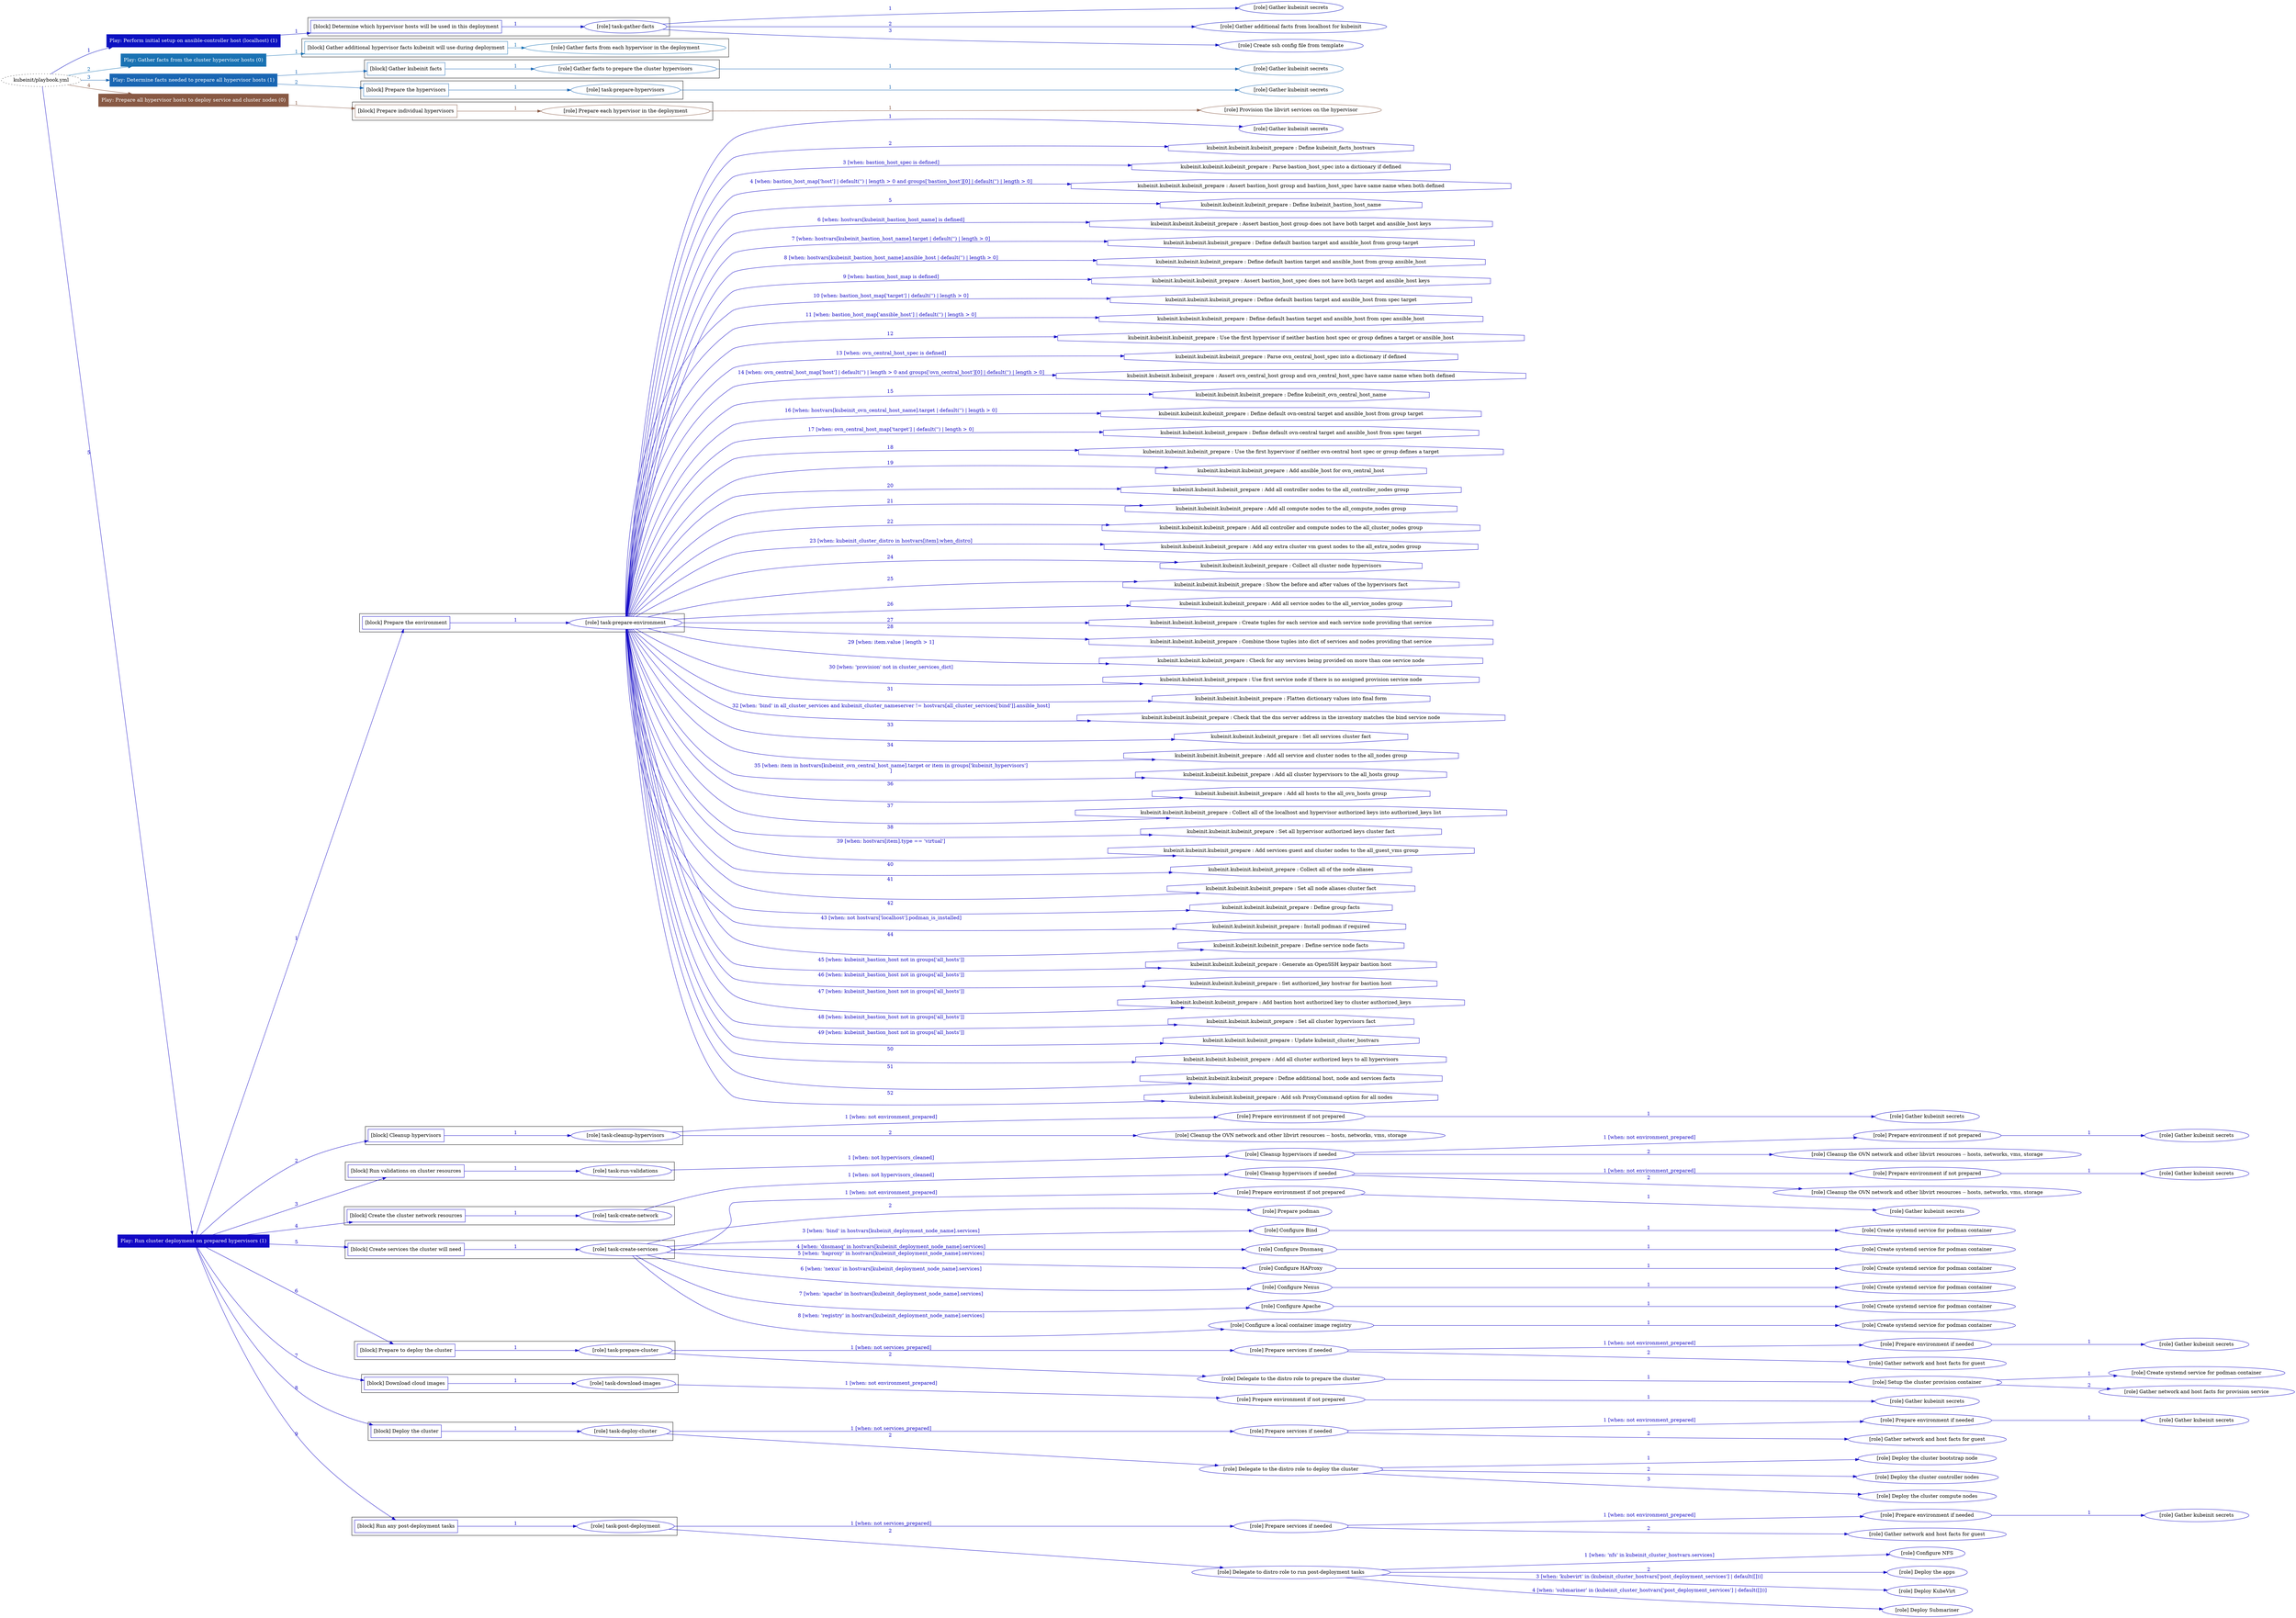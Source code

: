 digraph {
	graph [concentrate=true ordering=in rankdir=LR ratio=fill]
	edge [esep=5 sep=10]
	"kubeinit/playbook.yml" [URL="/home/runner/work/kubeinit/kubeinit/kubeinit/playbook.yml" id=playbook_235437a5 style=dotted]
	play_006b9954 [label="Play: Perform initial setup on ansible-controller host (localhost) (1)" URL="/home/runner/work/kubeinit/kubeinit/kubeinit/playbook.yml" color="#0b11c1" fontcolor="#ffffff" id=play_006b9954 shape=box style=filled tooltip=localhost]
	"kubeinit/playbook.yml" -> play_006b9954 [label="1 " color="#0b11c1" fontcolor="#0b11c1" id=edge_1ec3f99f labeltooltip="1 " tooltip="1 "]
	subgraph "Gather kubeinit secrets" {
		role_06171410 [label="[role] Gather kubeinit secrets" URL="/home/runner/.ansible/collections/ansible_collections/kubeinit/kubeinit/roles/kubeinit_prepare/tasks/build_hypervisors_group.yml" color="#0b11c1" id=role_06171410 tooltip="Gather kubeinit secrets"]
	}
	subgraph "Gather additional facts from localhost for kubeinit" {
		role_ce8738a3 [label="[role] Gather additional facts from localhost for kubeinit" URL="/home/runner/.ansible/collections/ansible_collections/kubeinit/kubeinit/roles/kubeinit_prepare/tasks/build_hypervisors_group.yml" color="#0b11c1" id=role_ce8738a3 tooltip="Gather additional facts from localhost for kubeinit"]
	}
	subgraph "Create ssh config file from template" {
		role_323252ef [label="[role] Create ssh config file from template" URL="/home/runner/.ansible/collections/ansible_collections/kubeinit/kubeinit/roles/kubeinit_prepare/tasks/build_hypervisors_group.yml" color="#0b11c1" id=role_323252ef tooltip="Create ssh config file from template"]
	}
	subgraph "task-gather-facts" {
		role_986b248a [label="[role] task-gather-facts" URL="/home/runner/work/kubeinit/kubeinit/kubeinit/playbook.yml" color="#0b11c1" id=role_986b248a tooltip="task-gather-facts"]
		role_986b248a -> role_06171410 [label="1 " color="#0b11c1" fontcolor="#0b11c1" id=edge_378cabb5 labeltooltip="1 " tooltip="1 "]
		role_986b248a -> role_ce8738a3 [label="2 " color="#0b11c1" fontcolor="#0b11c1" id=edge_ef2a42a4 labeltooltip="2 " tooltip="2 "]
		role_986b248a -> role_323252ef [label="3 " color="#0b11c1" fontcolor="#0b11c1" id=edge_8fdd9845 labeltooltip="3 " tooltip="3 "]
	}
	subgraph "Play: Perform initial setup on ansible-controller host (localhost) (1)" {
		play_006b9954 -> block_7bb44097 [label=1 color="#0b11c1" fontcolor="#0b11c1" id=edge_48ae5ac0 labeltooltip=1 tooltip=1]
		subgraph cluster_block_7bb44097 {
			block_7bb44097 [label="[block] Determine which hypervisor hosts will be used in this deployment" URL="/home/runner/work/kubeinit/kubeinit/kubeinit/playbook.yml" color="#0b11c1" id=block_7bb44097 labeltooltip="Determine which hypervisor hosts will be used in this deployment" shape=box tooltip="Determine which hypervisor hosts will be used in this deployment"]
			block_7bb44097 -> role_986b248a [label="1 " color="#0b11c1" fontcolor="#0b11c1" id=edge_6ca6d53a labeltooltip="1 " tooltip="1 "]
		}
	}
	play_d02b837c [label="Play: Gather facts from the cluster hypervisor hosts (0)" URL="/home/runner/work/kubeinit/kubeinit/kubeinit/playbook.yml" color="#1972b3" fontcolor="#ffffff" id=play_d02b837c shape=box style=filled tooltip="Play: Gather facts from the cluster hypervisor hosts (0)"]
	"kubeinit/playbook.yml" -> play_d02b837c [label="2 " color="#1972b3" fontcolor="#1972b3" id=edge_df153854 labeltooltip="2 " tooltip="2 "]
	subgraph "Gather facts from each hypervisor in the deployment" {
		role_daf0b332 [label="[role] Gather facts from each hypervisor in the deployment" URL="/home/runner/work/kubeinit/kubeinit/kubeinit/playbook.yml" color="#1972b3" id=role_daf0b332 tooltip="Gather facts from each hypervisor in the deployment"]
	}
	subgraph "Play: Gather facts from the cluster hypervisor hosts (0)" {
		play_d02b837c -> block_27f84d33 [label=1 color="#1972b3" fontcolor="#1972b3" id=edge_39c71f51 labeltooltip=1 tooltip=1]
		subgraph cluster_block_27f84d33 {
			block_27f84d33 [label="[block] Gather additional hypervisor facts kubeinit will use during deployment" URL="/home/runner/work/kubeinit/kubeinit/kubeinit/playbook.yml" color="#1972b3" id=block_27f84d33 labeltooltip="Gather additional hypervisor facts kubeinit will use during deployment" shape=box tooltip="Gather additional hypervisor facts kubeinit will use during deployment"]
			block_27f84d33 -> role_daf0b332 [label="1 " color="#1972b3" fontcolor="#1972b3" id=edge_d0b44b9d labeltooltip="1 " tooltip="1 "]
		}
	}
	play_7acba335 [label="Play: Determine facts needed to prepare all hypervisor hosts (1)" URL="/home/runner/work/kubeinit/kubeinit/kubeinit/playbook.yml" color="#1966b3" fontcolor="#ffffff" id=play_7acba335 shape=box style=filled tooltip=localhost]
	"kubeinit/playbook.yml" -> play_7acba335 [label="3 " color="#1966b3" fontcolor="#1966b3" id=edge_7ed475b6 labeltooltip="3 " tooltip="3 "]
	subgraph "Gather kubeinit secrets" {
		role_784e2ae7 [label="[role] Gather kubeinit secrets" URL="/home/runner/.ansible/collections/ansible_collections/kubeinit/kubeinit/roles/kubeinit_prepare/tasks/gather_kubeinit_facts.yml" color="#1966b3" id=role_784e2ae7 tooltip="Gather kubeinit secrets"]
	}
	subgraph "Gather facts to prepare the cluster hypervisors" {
		role_9b0102ac [label="[role] Gather facts to prepare the cluster hypervisors" URL="/home/runner/work/kubeinit/kubeinit/kubeinit/playbook.yml" color="#1966b3" id=role_9b0102ac tooltip="Gather facts to prepare the cluster hypervisors"]
		role_9b0102ac -> role_784e2ae7 [label="1 " color="#1966b3" fontcolor="#1966b3" id=edge_aa9047e4 labeltooltip="1 " tooltip="1 "]
	}
	subgraph "Gather kubeinit secrets" {
		role_bc144788 [label="[role] Gather kubeinit secrets" URL="/home/runner/.ansible/collections/ansible_collections/kubeinit/kubeinit/roles/kubeinit_prepare/tasks/gather_kubeinit_facts.yml" color="#1966b3" id=role_bc144788 tooltip="Gather kubeinit secrets"]
	}
	subgraph "task-prepare-hypervisors" {
		role_a7ef5f71 [label="[role] task-prepare-hypervisors" URL="/home/runner/work/kubeinit/kubeinit/kubeinit/playbook.yml" color="#1966b3" id=role_a7ef5f71 tooltip="task-prepare-hypervisors"]
		role_a7ef5f71 -> role_bc144788 [label="1 " color="#1966b3" fontcolor="#1966b3" id=edge_e8d6d73b labeltooltip="1 " tooltip="1 "]
	}
	subgraph "Play: Determine facts needed to prepare all hypervisor hosts (1)" {
		play_7acba335 -> block_ba8d434f [label=1 color="#1966b3" fontcolor="#1966b3" id=edge_9064d28b labeltooltip=1 tooltip=1]
		subgraph cluster_block_ba8d434f {
			block_ba8d434f [label="[block] Gather kubeinit facts" URL="/home/runner/work/kubeinit/kubeinit/kubeinit/playbook.yml" color="#1966b3" id=block_ba8d434f labeltooltip="Gather kubeinit facts" shape=box tooltip="Gather kubeinit facts"]
			block_ba8d434f -> role_9b0102ac [label="1 " color="#1966b3" fontcolor="#1966b3" id=edge_a3539da0 labeltooltip="1 " tooltip="1 "]
		}
		play_7acba335 -> block_9ba36c0c [label=2 color="#1966b3" fontcolor="#1966b3" id=edge_9ce06128 labeltooltip=2 tooltip=2]
		subgraph cluster_block_9ba36c0c {
			block_9ba36c0c [label="[block] Prepare the hypervisors" URL="/home/runner/work/kubeinit/kubeinit/kubeinit/playbook.yml" color="#1966b3" id=block_9ba36c0c labeltooltip="Prepare the hypervisors" shape=box tooltip="Prepare the hypervisors"]
			block_9ba36c0c -> role_a7ef5f71 [label="1 " color="#1966b3" fontcolor="#1966b3" id=edge_58ef890e labeltooltip="1 " tooltip="1 "]
		}
	}
	play_45ac5024 [label="Play: Prepare all hypervisor hosts to deploy service and cluster nodes (0)" URL="/home/runner/work/kubeinit/kubeinit/kubeinit/playbook.yml" color="#885944" fontcolor="#ffffff" id=play_45ac5024 shape=box style=filled tooltip="Play: Prepare all hypervisor hosts to deploy service and cluster nodes (0)"]
	"kubeinit/playbook.yml" -> play_45ac5024 [label="4 " color="#885944" fontcolor="#885944" id=edge_971ee7d5 labeltooltip="4 " tooltip="4 "]
	subgraph "Provision the libvirt services on the hypervisor" {
		role_3ba232a4 [label="[role] Provision the libvirt services on the hypervisor" URL="/home/runner/.ansible/collections/ansible_collections/kubeinit/kubeinit/roles/kubeinit_prepare/tasks/prepare_hypervisor.yml" color="#885944" id=role_3ba232a4 tooltip="Provision the libvirt services on the hypervisor"]
	}
	subgraph "Prepare each hypervisor in the deployment" {
		role_f7d95799 [label="[role] Prepare each hypervisor in the deployment" URL="/home/runner/work/kubeinit/kubeinit/kubeinit/playbook.yml" color="#885944" id=role_f7d95799 tooltip="Prepare each hypervisor in the deployment"]
		role_f7d95799 -> role_3ba232a4 [label="1 " color="#885944" fontcolor="#885944" id=edge_8b35ca87 labeltooltip="1 " tooltip="1 "]
	}
	subgraph "Play: Prepare all hypervisor hosts to deploy service and cluster nodes (0)" {
		play_45ac5024 -> block_02a3cdf4 [label=1 color="#885944" fontcolor="#885944" id=edge_e36c50c1 labeltooltip=1 tooltip=1]
		subgraph cluster_block_02a3cdf4 {
			block_02a3cdf4 [label="[block] Prepare individual hypervisors" URL="/home/runner/work/kubeinit/kubeinit/kubeinit/playbook.yml" color="#885944" id=block_02a3cdf4 labeltooltip="Prepare individual hypervisors" shape=box tooltip="Prepare individual hypervisors"]
			block_02a3cdf4 -> role_f7d95799 [label="1 " color="#885944" fontcolor="#885944" id=edge_52b1c080 labeltooltip="1 " tooltip="1 "]
		}
	}
	play_fa123ab5 [label="Play: Run cluster deployment on prepared hypervisors (1)" URL="/home/runner/work/kubeinit/kubeinit/kubeinit/playbook.yml" color="#1207c5" fontcolor="#ffffff" id=play_fa123ab5 shape=box style=filled tooltip=localhost]
	"kubeinit/playbook.yml" -> play_fa123ab5 [label="5 " color="#1207c5" fontcolor="#1207c5" id=edge_521463bc labeltooltip="5 " tooltip="5 "]
	subgraph "Gather kubeinit secrets" {
		role_0079b7b3 [label="[role] Gather kubeinit secrets" URL="/home/runner/.ansible/collections/ansible_collections/kubeinit/kubeinit/roles/kubeinit_prepare/tasks/gather_kubeinit_facts.yml" color="#1207c5" id=role_0079b7b3 tooltip="Gather kubeinit secrets"]
	}
	subgraph "task-prepare-environment" {
		role_0e414421 [label="[role] task-prepare-environment" URL="/home/runner/work/kubeinit/kubeinit/kubeinit/playbook.yml" color="#1207c5" id=role_0e414421 tooltip="task-prepare-environment"]
		role_0e414421 -> role_0079b7b3 [label="1 " color="#1207c5" fontcolor="#1207c5" id=edge_fe1f6b50 labeltooltip="1 " tooltip="1 "]
		task_b76f0225 [label="kubeinit.kubeinit.kubeinit_prepare : Define kubeinit_facts_hostvars" URL="/home/runner/.ansible/collections/ansible_collections/kubeinit/kubeinit/roles/kubeinit_prepare/tasks/main.yml" color="#1207c5" id=task_b76f0225 shape=octagon tooltip="kubeinit.kubeinit.kubeinit_prepare : Define kubeinit_facts_hostvars"]
		role_0e414421 -> task_b76f0225 [label="2 " color="#1207c5" fontcolor="#1207c5" id=edge_f6fc587e labeltooltip="2 " tooltip="2 "]
		task_7bb4b3dc [label="kubeinit.kubeinit.kubeinit_prepare : Parse bastion_host_spec into a dictionary if defined" URL="/home/runner/.ansible/collections/ansible_collections/kubeinit/kubeinit/roles/kubeinit_prepare/tasks/main.yml" color="#1207c5" id=task_7bb4b3dc shape=octagon tooltip="kubeinit.kubeinit.kubeinit_prepare : Parse bastion_host_spec into a dictionary if defined"]
		role_0e414421 -> task_7bb4b3dc [label="3 [when: bastion_host_spec is defined]" color="#1207c5" fontcolor="#1207c5" id=edge_f6f9723d labeltooltip="3 [when: bastion_host_spec is defined]" tooltip="3 [when: bastion_host_spec is defined]"]
		task_bca594fd [label="kubeinit.kubeinit.kubeinit_prepare : Assert bastion_host group and bastion_host_spec have same name when both defined" URL="/home/runner/.ansible/collections/ansible_collections/kubeinit/kubeinit/roles/kubeinit_prepare/tasks/main.yml" color="#1207c5" id=task_bca594fd shape=octagon tooltip="kubeinit.kubeinit.kubeinit_prepare : Assert bastion_host group and bastion_host_spec have same name when both defined"]
		role_0e414421 -> task_bca594fd [label="4 [when: bastion_host_map['host'] | default('') | length > 0 and groups['bastion_host'][0] | default('') | length > 0]" color="#1207c5" fontcolor="#1207c5" id=edge_8a1a5f79 labeltooltip="4 [when: bastion_host_map['host'] | default('') | length > 0 and groups['bastion_host'][0] | default('') | length > 0]" tooltip="4 [when: bastion_host_map['host'] | default('') | length > 0 and groups['bastion_host'][0] | default('') | length > 0]"]
		task_a596f059 [label="kubeinit.kubeinit.kubeinit_prepare : Define kubeinit_bastion_host_name" URL="/home/runner/.ansible/collections/ansible_collections/kubeinit/kubeinit/roles/kubeinit_prepare/tasks/main.yml" color="#1207c5" id=task_a596f059 shape=octagon tooltip="kubeinit.kubeinit.kubeinit_prepare : Define kubeinit_bastion_host_name"]
		role_0e414421 -> task_a596f059 [label="5 " color="#1207c5" fontcolor="#1207c5" id=edge_cbd8daf9 labeltooltip="5 " tooltip="5 "]
		task_29c3e9f5 [label="kubeinit.kubeinit.kubeinit_prepare : Assert bastion_host group does not have both target and ansible_host keys" URL="/home/runner/.ansible/collections/ansible_collections/kubeinit/kubeinit/roles/kubeinit_prepare/tasks/main.yml" color="#1207c5" id=task_29c3e9f5 shape=octagon tooltip="kubeinit.kubeinit.kubeinit_prepare : Assert bastion_host group does not have both target and ansible_host keys"]
		role_0e414421 -> task_29c3e9f5 [label="6 [when: hostvars[kubeinit_bastion_host_name] is defined]" color="#1207c5" fontcolor="#1207c5" id=edge_c59594d5 labeltooltip="6 [when: hostvars[kubeinit_bastion_host_name] is defined]" tooltip="6 [when: hostvars[kubeinit_bastion_host_name] is defined]"]
		task_b079d9d9 [label="kubeinit.kubeinit.kubeinit_prepare : Define default bastion target and ansible_host from group target" URL="/home/runner/.ansible/collections/ansible_collections/kubeinit/kubeinit/roles/kubeinit_prepare/tasks/main.yml" color="#1207c5" id=task_b079d9d9 shape=octagon tooltip="kubeinit.kubeinit.kubeinit_prepare : Define default bastion target and ansible_host from group target"]
		role_0e414421 -> task_b079d9d9 [label="7 [when: hostvars[kubeinit_bastion_host_name].target | default('') | length > 0]" color="#1207c5" fontcolor="#1207c5" id=edge_4006c5fe labeltooltip="7 [when: hostvars[kubeinit_bastion_host_name].target | default('') | length > 0]" tooltip="7 [when: hostvars[kubeinit_bastion_host_name].target | default('') | length > 0]"]
		task_2916a228 [label="kubeinit.kubeinit.kubeinit_prepare : Define default bastion target and ansible_host from group ansible_host" URL="/home/runner/.ansible/collections/ansible_collections/kubeinit/kubeinit/roles/kubeinit_prepare/tasks/main.yml" color="#1207c5" id=task_2916a228 shape=octagon tooltip="kubeinit.kubeinit.kubeinit_prepare : Define default bastion target and ansible_host from group ansible_host"]
		role_0e414421 -> task_2916a228 [label="8 [when: hostvars[kubeinit_bastion_host_name].ansible_host | default('') | length > 0]" color="#1207c5" fontcolor="#1207c5" id=edge_29d5a7e2 labeltooltip="8 [when: hostvars[kubeinit_bastion_host_name].ansible_host | default('') | length > 0]" tooltip="8 [when: hostvars[kubeinit_bastion_host_name].ansible_host | default('') | length > 0]"]
		task_6a8ca3fd [label="kubeinit.kubeinit.kubeinit_prepare : Assert bastion_host_spec does not have both target and ansible_host keys" URL="/home/runner/.ansible/collections/ansible_collections/kubeinit/kubeinit/roles/kubeinit_prepare/tasks/main.yml" color="#1207c5" id=task_6a8ca3fd shape=octagon tooltip="kubeinit.kubeinit.kubeinit_prepare : Assert bastion_host_spec does not have both target and ansible_host keys"]
		role_0e414421 -> task_6a8ca3fd [label="9 [when: bastion_host_map is defined]" color="#1207c5" fontcolor="#1207c5" id=edge_c4a1b9f9 labeltooltip="9 [when: bastion_host_map is defined]" tooltip="9 [when: bastion_host_map is defined]"]
		task_24b05423 [label="kubeinit.kubeinit.kubeinit_prepare : Define default bastion target and ansible_host from spec target" URL="/home/runner/.ansible/collections/ansible_collections/kubeinit/kubeinit/roles/kubeinit_prepare/tasks/main.yml" color="#1207c5" id=task_24b05423 shape=octagon tooltip="kubeinit.kubeinit.kubeinit_prepare : Define default bastion target and ansible_host from spec target"]
		role_0e414421 -> task_24b05423 [label="10 [when: bastion_host_map['target'] | default('') | length > 0]" color="#1207c5" fontcolor="#1207c5" id=edge_dbdbed3d labeltooltip="10 [when: bastion_host_map['target'] | default('') | length > 0]" tooltip="10 [when: bastion_host_map['target'] | default('') | length > 0]"]
		task_fd7e1abf [label="kubeinit.kubeinit.kubeinit_prepare : Define default bastion target and ansible_host from spec ansible_host" URL="/home/runner/.ansible/collections/ansible_collections/kubeinit/kubeinit/roles/kubeinit_prepare/tasks/main.yml" color="#1207c5" id=task_fd7e1abf shape=octagon tooltip="kubeinit.kubeinit.kubeinit_prepare : Define default bastion target and ansible_host from spec ansible_host"]
		role_0e414421 -> task_fd7e1abf [label="11 [when: bastion_host_map['ansible_host'] | default('') | length > 0]" color="#1207c5" fontcolor="#1207c5" id=edge_0407d749 labeltooltip="11 [when: bastion_host_map['ansible_host'] | default('') | length > 0]" tooltip="11 [when: bastion_host_map['ansible_host'] | default('') | length > 0]"]
		task_ef8c77b8 [label="kubeinit.kubeinit.kubeinit_prepare : Use the first hypervisor if neither bastion host spec or group defines a target or ansible_host" URL="/home/runner/.ansible/collections/ansible_collections/kubeinit/kubeinit/roles/kubeinit_prepare/tasks/main.yml" color="#1207c5" id=task_ef8c77b8 shape=octagon tooltip="kubeinit.kubeinit.kubeinit_prepare : Use the first hypervisor if neither bastion host spec or group defines a target or ansible_host"]
		role_0e414421 -> task_ef8c77b8 [label="12 " color="#1207c5" fontcolor="#1207c5" id=edge_91c66466 labeltooltip="12 " tooltip="12 "]
		task_67e1991e [label="kubeinit.kubeinit.kubeinit_prepare : Parse ovn_central_host_spec into a dictionary if defined" URL="/home/runner/.ansible/collections/ansible_collections/kubeinit/kubeinit/roles/kubeinit_prepare/tasks/main.yml" color="#1207c5" id=task_67e1991e shape=octagon tooltip="kubeinit.kubeinit.kubeinit_prepare : Parse ovn_central_host_spec into a dictionary if defined"]
		role_0e414421 -> task_67e1991e [label="13 [when: ovn_central_host_spec is defined]" color="#1207c5" fontcolor="#1207c5" id=edge_b4d88820 labeltooltip="13 [when: ovn_central_host_spec is defined]" tooltip="13 [when: ovn_central_host_spec is defined]"]
		task_b3136ba8 [label="kubeinit.kubeinit.kubeinit_prepare : Assert ovn_central_host group and ovn_central_host_spec have same name when both defined" URL="/home/runner/.ansible/collections/ansible_collections/kubeinit/kubeinit/roles/kubeinit_prepare/tasks/main.yml" color="#1207c5" id=task_b3136ba8 shape=octagon tooltip="kubeinit.kubeinit.kubeinit_prepare : Assert ovn_central_host group and ovn_central_host_spec have same name when both defined"]
		role_0e414421 -> task_b3136ba8 [label="14 [when: ovn_central_host_map['host'] | default('') | length > 0 and groups['ovn_central_host'][0] | default('') | length > 0]" color="#1207c5" fontcolor="#1207c5" id=edge_93be1d30 labeltooltip="14 [when: ovn_central_host_map['host'] | default('') | length > 0 and groups['ovn_central_host'][0] | default('') | length > 0]" tooltip="14 [when: ovn_central_host_map['host'] | default('') | length > 0 and groups['ovn_central_host'][0] | default('') | length > 0]"]
		task_9d96b9a9 [label="kubeinit.kubeinit.kubeinit_prepare : Define kubeinit_ovn_central_host_name" URL="/home/runner/.ansible/collections/ansible_collections/kubeinit/kubeinit/roles/kubeinit_prepare/tasks/main.yml" color="#1207c5" id=task_9d96b9a9 shape=octagon tooltip="kubeinit.kubeinit.kubeinit_prepare : Define kubeinit_ovn_central_host_name"]
		role_0e414421 -> task_9d96b9a9 [label="15 " color="#1207c5" fontcolor="#1207c5" id=edge_682fa65d labeltooltip="15 " tooltip="15 "]
		task_c3964bed [label="kubeinit.kubeinit.kubeinit_prepare : Define default ovn-central target and ansible_host from group target" URL="/home/runner/.ansible/collections/ansible_collections/kubeinit/kubeinit/roles/kubeinit_prepare/tasks/main.yml" color="#1207c5" id=task_c3964bed shape=octagon tooltip="kubeinit.kubeinit.kubeinit_prepare : Define default ovn-central target and ansible_host from group target"]
		role_0e414421 -> task_c3964bed [label="16 [when: hostvars[kubeinit_ovn_central_host_name].target | default('') | length > 0]" color="#1207c5" fontcolor="#1207c5" id=edge_0b7be88a labeltooltip="16 [when: hostvars[kubeinit_ovn_central_host_name].target | default('') | length > 0]" tooltip="16 [when: hostvars[kubeinit_ovn_central_host_name].target | default('') | length > 0]"]
		task_905d6580 [label="kubeinit.kubeinit.kubeinit_prepare : Define default ovn-central target and ansible_host from spec target" URL="/home/runner/.ansible/collections/ansible_collections/kubeinit/kubeinit/roles/kubeinit_prepare/tasks/main.yml" color="#1207c5" id=task_905d6580 shape=octagon tooltip="kubeinit.kubeinit.kubeinit_prepare : Define default ovn-central target and ansible_host from spec target"]
		role_0e414421 -> task_905d6580 [label="17 [when: ovn_central_host_map['target'] | default('') | length > 0]" color="#1207c5" fontcolor="#1207c5" id=edge_44a69935 labeltooltip="17 [when: ovn_central_host_map['target'] | default('') | length > 0]" tooltip="17 [when: ovn_central_host_map['target'] | default('') | length > 0]"]
		task_8fd1b2f7 [label="kubeinit.kubeinit.kubeinit_prepare : Use the first hypervisor if neither ovn-central host spec or group defines a target" URL="/home/runner/.ansible/collections/ansible_collections/kubeinit/kubeinit/roles/kubeinit_prepare/tasks/main.yml" color="#1207c5" id=task_8fd1b2f7 shape=octagon tooltip="kubeinit.kubeinit.kubeinit_prepare : Use the first hypervisor if neither ovn-central host spec or group defines a target"]
		role_0e414421 -> task_8fd1b2f7 [label="18 " color="#1207c5" fontcolor="#1207c5" id=edge_9b119837 labeltooltip="18 " tooltip="18 "]
		task_4e4adc90 [label="kubeinit.kubeinit.kubeinit_prepare : Add ansible_host for ovn_central_host" URL="/home/runner/.ansible/collections/ansible_collections/kubeinit/kubeinit/roles/kubeinit_prepare/tasks/main.yml" color="#1207c5" id=task_4e4adc90 shape=octagon tooltip="kubeinit.kubeinit.kubeinit_prepare : Add ansible_host for ovn_central_host"]
		role_0e414421 -> task_4e4adc90 [label="19 " color="#1207c5" fontcolor="#1207c5" id=edge_20461b0d labeltooltip="19 " tooltip="19 "]
		task_14b2ba85 [label="kubeinit.kubeinit.kubeinit_prepare : Add all controller nodes to the all_controller_nodes group" URL="/home/runner/.ansible/collections/ansible_collections/kubeinit/kubeinit/roles/kubeinit_prepare/tasks/prepare_groups.yml" color="#1207c5" id=task_14b2ba85 shape=octagon tooltip="kubeinit.kubeinit.kubeinit_prepare : Add all controller nodes to the all_controller_nodes group"]
		role_0e414421 -> task_14b2ba85 [label="20 " color="#1207c5" fontcolor="#1207c5" id=edge_c5ccd66a labeltooltip="20 " tooltip="20 "]
		task_ead0ba47 [label="kubeinit.kubeinit.kubeinit_prepare : Add all compute nodes to the all_compute_nodes group" URL="/home/runner/.ansible/collections/ansible_collections/kubeinit/kubeinit/roles/kubeinit_prepare/tasks/prepare_groups.yml" color="#1207c5" id=task_ead0ba47 shape=octagon tooltip="kubeinit.kubeinit.kubeinit_prepare : Add all compute nodes to the all_compute_nodes group"]
		role_0e414421 -> task_ead0ba47 [label="21 " color="#1207c5" fontcolor="#1207c5" id=edge_1ed8f835 labeltooltip="21 " tooltip="21 "]
		task_8f45484a [label="kubeinit.kubeinit.kubeinit_prepare : Add all controller and compute nodes to the all_cluster_nodes group" URL="/home/runner/.ansible/collections/ansible_collections/kubeinit/kubeinit/roles/kubeinit_prepare/tasks/prepare_groups.yml" color="#1207c5" id=task_8f45484a shape=octagon tooltip="kubeinit.kubeinit.kubeinit_prepare : Add all controller and compute nodes to the all_cluster_nodes group"]
		role_0e414421 -> task_8f45484a [label="22 " color="#1207c5" fontcolor="#1207c5" id=edge_b2325def labeltooltip="22 " tooltip="22 "]
		task_593efd2e [label="kubeinit.kubeinit.kubeinit_prepare : Add any extra cluster vm guest nodes to the all_extra_nodes group" URL="/home/runner/.ansible/collections/ansible_collections/kubeinit/kubeinit/roles/kubeinit_prepare/tasks/prepare_groups.yml" color="#1207c5" id=task_593efd2e shape=octagon tooltip="kubeinit.kubeinit.kubeinit_prepare : Add any extra cluster vm guest nodes to the all_extra_nodes group"]
		role_0e414421 -> task_593efd2e [label="23 [when: kubeinit_cluster_distro in hostvars[item].when_distro]" color="#1207c5" fontcolor="#1207c5" id=edge_41622b8e labeltooltip="23 [when: kubeinit_cluster_distro in hostvars[item].when_distro]" tooltip="23 [when: kubeinit_cluster_distro in hostvars[item].when_distro]"]
		task_b1b1f69c [label="kubeinit.kubeinit.kubeinit_prepare : Collect all cluster node hypervisors" URL="/home/runner/.ansible/collections/ansible_collections/kubeinit/kubeinit/roles/kubeinit_prepare/tasks/prepare_groups.yml" color="#1207c5" id=task_b1b1f69c shape=octagon tooltip="kubeinit.kubeinit.kubeinit_prepare : Collect all cluster node hypervisors"]
		role_0e414421 -> task_b1b1f69c [label="24 " color="#1207c5" fontcolor="#1207c5" id=edge_474b5dc0 labeltooltip="24 " tooltip="24 "]
		task_40e5f096 [label="kubeinit.kubeinit.kubeinit_prepare : Show the before and after values of the hypervisors fact" URL="/home/runner/.ansible/collections/ansible_collections/kubeinit/kubeinit/roles/kubeinit_prepare/tasks/prepare_groups.yml" color="#1207c5" id=task_40e5f096 shape=octagon tooltip="kubeinit.kubeinit.kubeinit_prepare : Show the before and after values of the hypervisors fact"]
		role_0e414421 -> task_40e5f096 [label="25 " color="#1207c5" fontcolor="#1207c5" id=edge_9d1f686b labeltooltip="25 " tooltip="25 "]
		task_eb2e028f [label="kubeinit.kubeinit.kubeinit_prepare : Add all service nodes to the all_service_nodes group" URL="/home/runner/.ansible/collections/ansible_collections/kubeinit/kubeinit/roles/kubeinit_prepare/tasks/prepare_groups.yml" color="#1207c5" id=task_eb2e028f shape=octagon tooltip="kubeinit.kubeinit.kubeinit_prepare : Add all service nodes to the all_service_nodes group"]
		role_0e414421 -> task_eb2e028f [label="26 " color="#1207c5" fontcolor="#1207c5" id=edge_55bb51c8 labeltooltip="26 " tooltip="26 "]
		task_24b1e377 [label="kubeinit.kubeinit.kubeinit_prepare : Create tuples for each service and each service node providing that service" URL="/home/runner/.ansible/collections/ansible_collections/kubeinit/kubeinit/roles/kubeinit_prepare/tasks/prepare_groups.yml" color="#1207c5" id=task_24b1e377 shape=octagon tooltip="kubeinit.kubeinit.kubeinit_prepare : Create tuples for each service and each service node providing that service"]
		role_0e414421 -> task_24b1e377 [label="27 " color="#1207c5" fontcolor="#1207c5" id=edge_0c9a3e2d labeltooltip="27 " tooltip="27 "]
		task_fc9486b4 [label="kubeinit.kubeinit.kubeinit_prepare : Combine those tuples into dict of services and nodes providing that service" URL="/home/runner/.ansible/collections/ansible_collections/kubeinit/kubeinit/roles/kubeinit_prepare/tasks/prepare_groups.yml" color="#1207c5" id=task_fc9486b4 shape=octagon tooltip="kubeinit.kubeinit.kubeinit_prepare : Combine those tuples into dict of services and nodes providing that service"]
		role_0e414421 -> task_fc9486b4 [label="28 " color="#1207c5" fontcolor="#1207c5" id=edge_f8d64a4c labeltooltip="28 " tooltip="28 "]
		task_92983df9 [label="kubeinit.kubeinit.kubeinit_prepare : Check for any services being provided on more than one service node" URL="/home/runner/.ansible/collections/ansible_collections/kubeinit/kubeinit/roles/kubeinit_prepare/tasks/prepare_groups.yml" color="#1207c5" id=task_92983df9 shape=octagon tooltip="kubeinit.kubeinit.kubeinit_prepare : Check for any services being provided on more than one service node"]
		role_0e414421 -> task_92983df9 [label="29 [when: item.value | length > 1]" color="#1207c5" fontcolor="#1207c5" id=edge_9eef429c labeltooltip="29 [when: item.value | length > 1]" tooltip="29 [when: item.value | length > 1]"]
		task_011d1eb3 [label="kubeinit.kubeinit.kubeinit_prepare : Use first service node if there is no assigned provision service node" URL="/home/runner/.ansible/collections/ansible_collections/kubeinit/kubeinit/roles/kubeinit_prepare/tasks/prepare_groups.yml" color="#1207c5" id=task_011d1eb3 shape=octagon tooltip="kubeinit.kubeinit.kubeinit_prepare : Use first service node if there is no assigned provision service node"]
		role_0e414421 -> task_011d1eb3 [label="30 [when: 'provision' not in cluster_services_dict]" color="#1207c5" fontcolor="#1207c5" id=edge_05740491 labeltooltip="30 [when: 'provision' not in cluster_services_dict]" tooltip="30 [when: 'provision' not in cluster_services_dict]"]
		task_654b064d [label="kubeinit.kubeinit.kubeinit_prepare : Flatten dictionary values into final form" URL="/home/runner/.ansible/collections/ansible_collections/kubeinit/kubeinit/roles/kubeinit_prepare/tasks/prepare_groups.yml" color="#1207c5" id=task_654b064d shape=octagon tooltip="kubeinit.kubeinit.kubeinit_prepare : Flatten dictionary values into final form"]
		role_0e414421 -> task_654b064d [label="31 " color="#1207c5" fontcolor="#1207c5" id=edge_7bc4f654 labeltooltip="31 " tooltip="31 "]
		task_f3342882 [label="kubeinit.kubeinit.kubeinit_prepare : Check that the dns server address in the inventory matches the bind service node" URL="/home/runner/.ansible/collections/ansible_collections/kubeinit/kubeinit/roles/kubeinit_prepare/tasks/prepare_groups.yml" color="#1207c5" id=task_f3342882 shape=octagon tooltip="kubeinit.kubeinit.kubeinit_prepare : Check that the dns server address in the inventory matches the bind service node"]
		role_0e414421 -> task_f3342882 [label="32 [when: 'bind' in all_cluster_services and kubeinit_cluster_nameserver != hostvars[all_cluster_services['bind']].ansible_host]" color="#1207c5" fontcolor="#1207c5" id=edge_d138539b labeltooltip="32 [when: 'bind' in all_cluster_services and kubeinit_cluster_nameserver != hostvars[all_cluster_services['bind']].ansible_host]" tooltip="32 [when: 'bind' in all_cluster_services and kubeinit_cluster_nameserver != hostvars[all_cluster_services['bind']].ansible_host]"]
		task_9db93abc [label="kubeinit.kubeinit.kubeinit_prepare : Set all services cluster fact" URL="/home/runner/.ansible/collections/ansible_collections/kubeinit/kubeinit/roles/kubeinit_prepare/tasks/prepare_groups.yml" color="#1207c5" id=task_9db93abc shape=octagon tooltip="kubeinit.kubeinit.kubeinit_prepare : Set all services cluster fact"]
		role_0e414421 -> task_9db93abc [label="33 " color="#1207c5" fontcolor="#1207c5" id=edge_388c847d labeltooltip="33 " tooltip="33 "]
		task_7c3b4171 [label="kubeinit.kubeinit.kubeinit_prepare : Add all service and cluster nodes to the all_nodes group" URL="/home/runner/.ansible/collections/ansible_collections/kubeinit/kubeinit/roles/kubeinit_prepare/tasks/prepare_groups.yml" color="#1207c5" id=task_7c3b4171 shape=octagon tooltip="kubeinit.kubeinit.kubeinit_prepare : Add all service and cluster nodes to the all_nodes group"]
		role_0e414421 -> task_7c3b4171 [label="34 " color="#1207c5" fontcolor="#1207c5" id=edge_00c65965 labeltooltip="34 " tooltip="34 "]
		task_01517422 [label="kubeinit.kubeinit.kubeinit_prepare : Add all cluster hypervisors to the all_hosts group" URL="/home/runner/.ansible/collections/ansible_collections/kubeinit/kubeinit/roles/kubeinit_prepare/tasks/prepare_groups.yml" color="#1207c5" id=task_01517422 shape=octagon tooltip="kubeinit.kubeinit.kubeinit_prepare : Add all cluster hypervisors to the all_hosts group"]
		role_0e414421 -> task_01517422 [label="35 [when: item in hostvars[kubeinit_ovn_central_host_name].target or item in groups['kubeinit_hypervisors']
]" color="#1207c5" fontcolor="#1207c5" id=edge_c2b731cb labeltooltip="35 [when: item in hostvars[kubeinit_ovn_central_host_name].target or item in groups['kubeinit_hypervisors']
]" tooltip="35 [when: item in hostvars[kubeinit_ovn_central_host_name].target or item in groups['kubeinit_hypervisors']
]"]
		task_00b45298 [label="kubeinit.kubeinit.kubeinit_prepare : Add all hosts to the all_ovn_hosts group" URL="/home/runner/.ansible/collections/ansible_collections/kubeinit/kubeinit/roles/kubeinit_prepare/tasks/prepare_groups.yml" color="#1207c5" id=task_00b45298 shape=octagon tooltip="kubeinit.kubeinit.kubeinit_prepare : Add all hosts to the all_ovn_hosts group"]
		role_0e414421 -> task_00b45298 [label="36 " color="#1207c5" fontcolor="#1207c5" id=edge_b950d1d7 labeltooltip="36 " tooltip="36 "]
		task_4424b4f1 [label="kubeinit.kubeinit.kubeinit_prepare : Collect all of the localhost and hypervisor authorized keys into authorized_keys list" URL="/home/runner/.ansible/collections/ansible_collections/kubeinit/kubeinit/roles/kubeinit_prepare/tasks/prepare_groups.yml" color="#1207c5" id=task_4424b4f1 shape=octagon tooltip="kubeinit.kubeinit.kubeinit_prepare : Collect all of the localhost and hypervisor authorized keys into authorized_keys list"]
		role_0e414421 -> task_4424b4f1 [label="37 " color="#1207c5" fontcolor="#1207c5" id=edge_5183a0d3 labeltooltip="37 " tooltip="37 "]
		task_03e05566 [label="kubeinit.kubeinit.kubeinit_prepare : Set all hypervisor authorized keys cluster fact" URL="/home/runner/.ansible/collections/ansible_collections/kubeinit/kubeinit/roles/kubeinit_prepare/tasks/prepare_groups.yml" color="#1207c5" id=task_03e05566 shape=octagon tooltip="kubeinit.kubeinit.kubeinit_prepare : Set all hypervisor authorized keys cluster fact"]
		role_0e414421 -> task_03e05566 [label="38 " color="#1207c5" fontcolor="#1207c5" id=edge_9283d6a3 labeltooltip="38 " tooltip="38 "]
		task_2bd6e467 [label="kubeinit.kubeinit.kubeinit_prepare : Add services guest and cluster nodes to the all_guest_vms group" URL="/home/runner/.ansible/collections/ansible_collections/kubeinit/kubeinit/roles/kubeinit_prepare/tasks/prepare_groups.yml" color="#1207c5" id=task_2bd6e467 shape=octagon tooltip="kubeinit.kubeinit.kubeinit_prepare : Add services guest and cluster nodes to the all_guest_vms group"]
		role_0e414421 -> task_2bd6e467 [label="39 [when: hostvars[item].type == 'virtual']" color="#1207c5" fontcolor="#1207c5" id=edge_a790abd1 labeltooltip="39 [when: hostvars[item].type == 'virtual']" tooltip="39 [when: hostvars[item].type == 'virtual']"]
		task_bfa2d821 [label="kubeinit.kubeinit.kubeinit_prepare : Collect all of the node aliases" URL="/home/runner/.ansible/collections/ansible_collections/kubeinit/kubeinit/roles/kubeinit_prepare/tasks/prepare_groups.yml" color="#1207c5" id=task_bfa2d821 shape=octagon tooltip="kubeinit.kubeinit.kubeinit_prepare : Collect all of the node aliases"]
		role_0e414421 -> task_bfa2d821 [label="40 " color="#1207c5" fontcolor="#1207c5" id=edge_add99766 labeltooltip="40 " tooltip="40 "]
		task_893eee10 [label="kubeinit.kubeinit.kubeinit_prepare : Set all node aliases cluster fact" URL="/home/runner/.ansible/collections/ansible_collections/kubeinit/kubeinit/roles/kubeinit_prepare/tasks/prepare_groups.yml" color="#1207c5" id=task_893eee10 shape=octagon tooltip="kubeinit.kubeinit.kubeinit_prepare : Set all node aliases cluster fact"]
		role_0e414421 -> task_893eee10 [label="41 " color="#1207c5" fontcolor="#1207c5" id=edge_875cf89e labeltooltip="41 " tooltip="41 "]
		task_6e9e687e [label="kubeinit.kubeinit.kubeinit_prepare : Define group facts" URL="/home/runner/.ansible/collections/ansible_collections/kubeinit/kubeinit/roles/kubeinit_prepare/tasks/main.yml" color="#1207c5" id=task_6e9e687e shape=octagon tooltip="kubeinit.kubeinit.kubeinit_prepare : Define group facts"]
		role_0e414421 -> task_6e9e687e [label="42 " color="#1207c5" fontcolor="#1207c5" id=edge_4c298f71 labeltooltip="42 " tooltip="42 "]
		task_7f79a1d6 [label="kubeinit.kubeinit.kubeinit_prepare : Install podman if required" URL="/home/runner/.ansible/collections/ansible_collections/kubeinit/kubeinit/roles/kubeinit_prepare/tasks/main.yml" color="#1207c5" id=task_7f79a1d6 shape=octagon tooltip="kubeinit.kubeinit.kubeinit_prepare : Install podman if required"]
		role_0e414421 -> task_7f79a1d6 [label="43 [when: not hostvars['localhost'].podman_is_installed]" color="#1207c5" fontcolor="#1207c5" id=edge_ea82c034 labeltooltip="43 [when: not hostvars['localhost'].podman_is_installed]" tooltip="43 [when: not hostvars['localhost'].podman_is_installed]"]
		task_bea3902e [label="kubeinit.kubeinit.kubeinit_prepare : Define service node facts" URL="/home/runner/.ansible/collections/ansible_collections/kubeinit/kubeinit/roles/kubeinit_prepare/tasks/main.yml" color="#1207c5" id=task_bea3902e shape=octagon tooltip="kubeinit.kubeinit.kubeinit_prepare : Define service node facts"]
		role_0e414421 -> task_bea3902e [label="44 " color="#1207c5" fontcolor="#1207c5" id=edge_5ae1f31b labeltooltip="44 " tooltip="44 "]
		task_75a17ff8 [label="kubeinit.kubeinit.kubeinit_prepare : Generate an OpenSSH keypair bastion host" URL="/home/runner/.ansible/collections/ansible_collections/kubeinit/kubeinit/roles/kubeinit_prepare/tasks/main.yml" color="#1207c5" id=task_75a17ff8 shape=octagon tooltip="kubeinit.kubeinit.kubeinit_prepare : Generate an OpenSSH keypair bastion host"]
		role_0e414421 -> task_75a17ff8 [label="45 [when: kubeinit_bastion_host not in groups['all_hosts']]" color="#1207c5" fontcolor="#1207c5" id=edge_3f544010 labeltooltip="45 [when: kubeinit_bastion_host not in groups['all_hosts']]" tooltip="45 [when: kubeinit_bastion_host not in groups['all_hosts']]"]
		task_2db29638 [label="kubeinit.kubeinit.kubeinit_prepare : Set authorized_key hostvar for bastion host" URL="/home/runner/.ansible/collections/ansible_collections/kubeinit/kubeinit/roles/kubeinit_prepare/tasks/main.yml" color="#1207c5" id=task_2db29638 shape=octagon tooltip="kubeinit.kubeinit.kubeinit_prepare : Set authorized_key hostvar for bastion host"]
		role_0e414421 -> task_2db29638 [label="46 [when: kubeinit_bastion_host not in groups['all_hosts']]" color="#1207c5" fontcolor="#1207c5" id=edge_403d9fa5 labeltooltip="46 [when: kubeinit_bastion_host not in groups['all_hosts']]" tooltip="46 [when: kubeinit_bastion_host not in groups['all_hosts']]"]
		task_5cf3dc66 [label="kubeinit.kubeinit.kubeinit_prepare : Add bastion host authorized key to cluster authorized_keys" URL="/home/runner/.ansible/collections/ansible_collections/kubeinit/kubeinit/roles/kubeinit_prepare/tasks/main.yml" color="#1207c5" id=task_5cf3dc66 shape=octagon tooltip="kubeinit.kubeinit.kubeinit_prepare : Add bastion host authorized key to cluster authorized_keys"]
		role_0e414421 -> task_5cf3dc66 [label="47 [when: kubeinit_bastion_host not in groups['all_hosts']]" color="#1207c5" fontcolor="#1207c5" id=edge_4cf44c28 labeltooltip="47 [when: kubeinit_bastion_host not in groups['all_hosts']]" tooltip="47 [when: kubeinit_bastion_host not in groups['all_hosts']]"]
		task_9f460d09 [label="kubeinit.kubeinit.kubeinit_prepare : Set all cluster hypervisors fact" URL="/home/runner/.ansible/collections/ansible_collections/kubeinit/kubeinit/roles/kubeinit_prepare/tasks/main.yml" color="#1207c5" id=task_9f460d09 shape=octagon tooltip="kubeinit.kubeinit.kubeinit_prepare : Set all cluster hypervisors fact"]
		role_0e414421 -> task_9f460d09 [label="48 [when: kubeinit_bastion_host not in groups['all_hosts']]" color="#1207c5" fontcolor="#1207c5" id=edge_883a9b4b labeltooltip="48 [when: kubeinit_bastion_host not in groups['all_hosts']]" tooltip="48 [when: kubeinit_bastion_host not in groups['all_hosts']]"]
		task_c6f04bcb [label="kubeinit.kubeinit.kubeinit_prepare : Update kubeinit_cluster_hostvars" URL="/home/runner/.ansible/collections/ansible_collections/kubeinit/kubeinit/roles/kubeinit_prepare/tasks/main.yml" color="#1207c5" id=task_c6f04bcb shape=octagon tooltip="kubeinit.kubeinit.kubeinit_prepare : Update kubeinit_cluster_hostvars"]
		role_0e414421 -> task_c6f04bcb [label="49 [when: kubeinit_bastion_host not in groups['all_hosts']]" color="#1207c5" fontcolor="#1207c5" id=edge_82cc7128 labeltooltip="49 [when: kubeinit_bastion_host not in groups['all_hosts']]" tooltip="49 [when: kubeinit_bastion_host not in groups['all_hosts']]"]
		task_2826e72d [label="kubeinit.kubeinit.kubeinit_prepare : Add all cluster authorized keys to all hypervisors" URL="/home/runner/.ansible/collections/ansible_collections/kubeinit/kubeinit/roles/kubeinit_prepare/tasks/main.yml" color="#1207c5" id=task_2826e72d shape=octagon tooltip="kubeinit.kubeinit.kubeinit_prepare : Add all cluster authorized keys to all hypervisors"]
		role_0e414421 -> task_2826e72d [label="50 " color="#1207c5" fontcolor="#1207c5" id=edge_099e7b46 labeltooltip="50 " tooltip="50 "]
		task_bd74622d [label="kubeinit.kubeinit.kubeinit_prepare : Define additional host, node and services facts" URL="/home/runner/.ansible/collections/ansible_collections/kubeinit/kubeinit/roles/kubeinit_prepare/tasks/main.yml" color="#1207c5" id=task_bd74622d shape=octagon tooltip="kubeinit.kubeinit.kubeinit_prepare : Define additional host, node and services facts"]
		role_0e414421 -> task_bd74622d [label="51 " color="#1207c5" fontcolor="#1207c5" id=edge_f5c1eb0a labeltooltip="51 " tooltip="51 "]
		task_a2db8027 [label="kubeinit.kubeinit.kubeinit_prepare : Add ssh ProxyCommand option for all nodes" URL="/home/runner/.ansible/collections/ansible_collections/kubeinit/kubeinit/roles/kubeinit_prepare/tasks/main.yml" color="#1207c5" id=task_a2db8027 shape=octagon tooltip="kubeinit.kubeinit.kubeinit_prepare : Add ssh ProxyCommand option for all nodes"]
		role_0e414421 -> task_a2db8027 [label="52 " color="#1207c5" fontcolor="#1207c5" id=edge_341efef5 labeltooltip="52 " tooltip="52 "]
	}
	subgraph "Gather kubeinit secrets" {
		role_9cc484df [label="[role] Gather kubeinit secrets" URL="/home/runner/.ansible/collections/ansible_collections/kubeinit/kubeinit/roles/kubeinit_prepare/tasks/gather_kubeinit_facts.yml" color="#1207c5" id=role_9cc484df tooltip="Gather kubeinit secrets"]
	}
	subgraph "Prepare environment if not prepared" {
		role_dc15e1f5 [label="[role] Prepare environment if not prepared" URL="/home/runner/.ansible/collections/ansible_collections/kubeinit/kubeinit/roles/kubeinit_prepare/tasks/cleanup_hypervisors.yml" color="#1207c5" id=role_dc15e1f5 tooltip="Prepare environment if not prepared"]
		role_dc15e1f5 -> role_9cc484df [label="1 " color="#1207c5" fontcolor="#1207c5" id=edge_4f466016 labeltooltip="1 " tooltip="1 "]
	}
	subgraph "Cleanup the OVN network and other libvirt resources -- hosts, networks, vms, storage" {
		role_f925aa15 [label="[role] Cleanup the OVN network and other libvirt resources -- hosts, networks, vms, storage" URL="/home/runner/.ansible/collections/ansible_collections/kubeinit/kubeinit/roles/kubeinit_prepare/tasks/cleanup_hypervisors.yml" color="#1207c5" id=role_f925aa15 tooltip="Cleanup the OVN network and other libvirt resources -- hosts, networks, vms, storage"]
	}
	subgraph "task-cleanup-hypervisors" {
		role_9950e743 [label="[role] task-cleanup-hypervisors" URL="/home/runner/work/kubeinit/kubeinit/kubeinit/playbook.yml" color="#1207c5" id=role_9950e743 tooltip="task-cleanup-hypervisors"]
		role_9950e743 -> role_dc15e1f5 [label="1 [when: not environment_prepared]" color="#1207c5" fontcolor="#1207c5" id=edge_4dda1c53 labeltooltip="1 [when: not environment_prepared]" tooltip="1 [when: not environment_prepared]"]
		role_9950e743 -> role_f925aa15 [label="2 " color="#1207c5" fontcolor="#1207c5" id=edge_42e7b770 labeltooltip="2 " tooltip="2 "]
	}
	subgraph "Gather kubeinit secrets" {
		role_b653a0ab [label="[role] Gather kubeinit secrets" URL="/home/runner/.ansible/collections/ansible_collections/kubeinit/kubeinit/roles/kubeinit_prepare/tasks/gather_kubeinit_facts.yml" color="#1207c5" id=role_b653a0ab tooltip="Gather kubeinit secrets"]
	}
	subgraph "Prepare environment if not prepared" {
		role_b7640382 [label="[role] Prepare environment if not prepared" URL="/home/runner/.ansible/collections/ansible_collections/kubeinit/kubeinit/roles/kubeinit_prepare/tasks/cleanup_hypervisors.yml" color="#1207c5" id=role_b7640382 tooltip="Prepare environment if not prepared"]
		role_b7640382 -> role_b653a0ab [label="1 " color="#1207c5" fontcolor="#1207c5" id=edge_c7c2115d labeltooltip="1 " tooltip="1 "]
	}
	subgraph "Cleanup the OVN network and other libvirt resources -- hosts, networks, vms, storage" {
		role_70a9c526 [label="[role] Cleanup the OVN network and other libvirt resources -- hosts, networks, vms, storage" URL="/home/runner/.ansible/collections/ansible_collections/kubeinit/kubeinit/roles/kubeinit_prepare/tasks/cleanup_hypervisors.yml" color="#1207c5" id=role_70a9c526 tooltip="Cleanup the OVN network and other libvirt resources -- hosts, networks, vms, storage"]
	}
	subgraph "Cleanup hypervisors if needed" {
		role_fdfc8a25 [label="[role] Cleanup hypervisors if needed" URL="/home/runner/.ansible/collections/ansible_collections/kubeinit/kubeinit/roles/kubeinit_validations/tasks/main.yml" color="#1207c5" id=role_fdfc8a25 tooltip="Cleanup hypervisors if needed"]
		role_fdfc8a25 -> role_b7640382 [label="1 [when: not environment_prepared]" color="#1207c5" fontcolor="#1207c5" id=edge_ddffc06b labeltooltip="1 [when: not environment_prepared]" tooltip="1 [when: not environment_prepared]"]
		role_fdfc8a25 -> role_70a9c526 [label="2 " color="#1207c5" fontcolor="#1207c5" id=edge_e8d0e8c1 labeltooltip="2 " tooltip="2 "]
	}
	subgraph "task-run-validations" {
		role_eb2ae69e [label="[role] task-run-validations" URL="/home/runner/work/kubeinit/kubeinit/kubeinit/playbook.yml" color="#1207c5" id=role_eb2ae69e tooltip="task-run-validations"]
		role_eb2ae69e -> role_fdfc8a25 [label="1 [when: not hypervisors_cleaned]" color="#1207c5" fontcolor="#1207c5" id=edge_b9546106 labeltooltip="1 [when: not hypervisors_cleaned]" tooltip="1 [when: not hypervisors_cleaned]"]
	}
	subgraph "Gather kubeinit secrets" {
		role_4df9f62a [label="[role] Gather kubeinit secrets" URL="/home/runner/.ansible/collections/ansible_collections/kubeinit/kubeinit/roles/kubeinit_prepare/tasks/gather_kubeinit_facts.yml" color="#1207c5" id=role_4df9f62a tooltip="Gather kubeinit secrets"]
	}
	subgraph "Prepare environment if not prepared" {
		role_49f9d35d [label="[role] Prepare environment if not prepared" URL="/home/runner/.ansible/collections/ansible_collections/kubeinit/kubeinit/roles/kubeinit_prepare/tasks/cleanup_hypervisors.yml" color="#1207c5" id=role_49f9d35d tooltip="Prepare environment if not prepared"]
		role_49f9d35d -> role_4df9f62a [label="1 " color="#1207c5" fontcolor="#1207c5" id=edge_e9257c09 labeltooltip="1 " tooltip="1 "]
	}
	subgraph "Cleanup the OVN network and other libvirt resources -- hosts, networks, vms, storage" {
		role_d7f9d3d3 [label="[role] Cleanup the OVN network and other libvirt resources -- hosts, networks, vms, storage" URL="/home/runner/.ansible/collections/ansible_collections/kubeinit/kubeinit/roles/kubeinit_prepare/tasks/cleanup_hypervisors.yml" color="#1207c5" id=role_d7f9d3d3 tooltip="Cleanup the OVN network and other libvirt resources -- hosts, networks, vms, storage"]
	}
	subgraph "Cleanup hypervisors if needed" {
		role_88dd7a3a [label="[role] Cleanup hypervisors if needed" URL="/home/runner/.ansible/collections/ansible_collections/kubeinit/kubeinit/roles/kubeinit_libvirt/tasks/create_network.yml" color="#1207c5" id=role_88dd7a3a tooltip="Cleanup hypervisors if needed"]
		role_88dd7a3a -> role_49f9d35d [label="1 [when: not environment_prepared]" color="#1207c5" fontcolor="#1207c5" id=edge_2d3f291a labeltooltip="1 [when: not environment_prepared]" tooltip="1 [when: not environment_prepared]"]
		role_88dd7a3a -> role_d7f9d3d3 [label="2 " color="#1207c5" fontcolor="#1207c5" id=edge_faad9f1a labeltooltip="2 " tooltip="2 "]
	}
	subgraph "task-create-network" {
		role_381b468e [label="[role] task-create-network" URL="/home/runner/work/kubeinit/kubeinit/kubeinit/playbook.yml" color="#1207c5" id=role_381b468e tooltip="task-create-network"]
		role_381b468e -> role_88dd7a3a [label="1 [when: not hypervisors_cleaned]" color="#1207c5" fontcolor="#1207c5" id=edge_ab4e8a2f labeltooltip="1 [when: not hypervisors_cleaned]" tooltip="1 [when: not hypervisors_cleaned]"]
	}
	subgraph "Gather kubeinit secrets" {
		role_0d508055 [label="[role] Gather kubeinit secrets" URL="/home/runner/.ansible/collections/ansible_collections/kubeinit/kubeinit/roles/kubeinit_prepare/tasks/gather_kubeinit_facts.yml" color="#1207c5" id=role_0d508055 tooltip="Gather kubeinit secrets"]
	}
	subgraph "Prepare environment if not prepared" {
		role_f6c3ccce [label="[role] Prepare environment if not prepared" URL="/home/runner/.ansible/collections/ansible_collections/kubeinit/kubeinit/roles/kubeinit_services/tasks/main.yml" color="#1207c5" id=role_f6c3ccce tooltip="Prepare environment if not prepared"]
		role_f6c3ccce -> role_0d508055 [label="1 " color="#1207c5" fontcolor="#1207c5" id=edge_3ab415ae labeltooltip="1 " tooltip="1 "]
	}
	subgraph "Prepare podman" {
		role_0e9a0a5e [label="[role] Prepare podman" URL="/home/runner/.ansible/collections/ansible_collections/kubeinit/kubeinit/roles/kubeinit_services/tasks/00_create_service_pod.yml" color="#1207c5" id=role_0e9a0a5e tooltip="Prepare podman"]
	}
	subgraph "Create systemd service for podman container" {
		role_05328110 [label="[role] Create systemd service for podman container" URL="/home/runner/.ansible/collections/ansible_collections/kubeinit/kubeinit/roles/kubeinit_bind/tasks/main.yml" color="#1207c5" id=role_05328110 tooltip="Create systemd service for podman container"]
	}
	subgraph "Configure Bind" {
		role_9fdfad70 [label="[role] Configure Bind" URL="/home/runner/.ansible/collections/ansible_collections/kubeinit/kubeinit/roles/kubeinit_services/tasks/start_services_containers.yml" color="#1207c5" id=role_9fdfad70 tooltip="Configure Bind"]
		role_9fdfad70 -> role_05328110 [label="1 " color="#1207c5" fontcolor="#1207c5" id=edge_0f0c4bcb labeltooltip="1 " tooltip="1 "]
	}
	subgraph "Create systemd service for podman container" {
		role_a2ae02d7 [label="[role] Create systemd service for podman container" URL="/home/runner/.ansible/collections/ansible_collections/kubeinit/kubeinit/roles/kubeinit_dnsmasq/tasks/main.yml" color="#1207c5" id=role_a2ae02d7 tooltip="Create systemd service for podman container"]
	}
	subgraph "Configure Dnsmasq" {
		role_c71ac22d [label="[role] Configure Dnsmasq" URL="/home/runner/.ansible/collections/ansible_collections/kubeinit/kubeinit/roles/kubeinit_services/tasks/start_services_containers.yml" color="#1207c5" id=role_c71ac22d tooltip="Configure Dnsmasq"]
		role_c71ac22d -> role_a2ae02d7 [label="1 " color="#1207c5" fontcolor="#1207c5" id=edge_be84c981 labeltooltip="1 " tooltip="1 "]
	}
	subgraph "Create systemd service for podman container" {
		role_f08e3ebb [label="[role] Create systemd service for podman container" URL="/home/runner/.ansible/collections/ansible_collections/kubeinit/kubeinit/roles/kubeinit_haproxy/tasks/main.yml" color="#1207c5" id=role_f08e3ebb tooltip="Create systemd service for podman container"]
	}
	subgraph "Configure HAProxy" {
		role_ddf9d174 [label="[role] Configure HAProxy" URL="/home/runner/.ansible/collections/ansible_collections/kubeinit/kubeinit/roles/kubeinit_services/tasks/start_services_containers.yml" color="#1207c5" id=role_ddf9d174 tooltip="Configure HAProxy"]
		role_ddf9d174 -> role_f08e3ebb [label="1 " color="#1207c5" fontcolor="#1207c5" id=edge_b097238e labeltooltip="1 " tooltip="1 "]
	}
	subgraph "Create systemd service for podman container" {
		role_acafb009 [label="[role] Create systemd service for podman container" URL="/home/runner/.ansible/collections/ansible_collections/kubeinit/kubeinit/roles/kubeinit_nexus/tasks/main.yml" color="#1207c5" id=role_acafb009 tooltip="Create systemd service for podman container"]
	}
	subgraph "Configure Nexus" {
		role_471a19ea [label="[role] Configure Nexus" URL="/home/runner/.ansible/collections/ansible_collections/kubeinit/kubeinit/roles/kubeinit_services/tasks/start_services_containers.yml" color="#1207c5" id=role_471a19ea tooltip="Configure Nexus"]
		role_471a19ea -> role_acafb009 [label="1 " color="#1207c5" fontcolor="#1207c5" id=edge_5fc6d1fe labeltooltip="1 " tooltip="1 "]
	}
	subgraph "Create systemd service for podman container" {
		role_6e3dc62e [label="[role] Create systemd service for podman container" URL="/home/runner/.ansible/collections/ansible_collections/kubeinit/kubeinit/roles/kubeinit_apache/tasks/main.yml" color="#1207c5" id=role_6e3dc62e tooltip="Create systemd service for podman container"]
	}
	subgraph "Configure Apache" {
		role_cad11d65 [label="[role] Configure Apache" URL="/home/runner/.ansible/collections/ansible_collections/kubeinit/kubeinit/roles/kubeinit_services/tasks/start_services_containers.yml" color="#1207c5" id=role_cad11d65 tooltip="Configure Apache"]
		role_cad11d65 -> role_6e3dc62e [label="1 " color="#1207c5" fontcolor="#1207c5" id=edge_e0b97531 labeltooltip="1 " tooltip="1 "]
	}
	subgraph "Create systemd service for podman container" {
		role_000d3c8c [label="[role] Create systemd service for podman container" URL="/home/runner/.ansible/collections/ansible_collections/kubeinit/kubeinit/roles/kubeinit_registry/tasks/main.yml" color="#1207c5" id=role_000d3c8c tooltip="Create systemd service for podman container"]
	}
	subgraph "Configure a local container image registry" {
		role_47a9639f [label="[role] Configure a local container image registry" URL="/home/runner/.ansible/collections/ansible_collections/kubeinit/kubeinit/roles/kubeinit_services/tasks/start_services_containers.yml" color="#1207c5" id=role_47a9639f tooltip="Configure a local container image registry"]
		role_47a9639f -> role_000d3c8c [label="1 " color="#1207c5" fontcolor="#1207c5" id=edge_a8338eb7 labeltooltip="1 " tooltip="1 "]
	}
	subgraph "task-create-services" {
		role_8a8bd83e [label="[role] task-create-services" URL="/home/runner/work/kubeinit/kubeinit/kubeinit/playbook.yml" color="#1207c5" id=role_8a8bd83e tooltip="task-create-services"]
		role_8a8bd83e -> role_f6c3ccce [label="1 [when: not environment_prepared]" color="#1207c5" fontcolor="#1207c5" id=edge_f56101d2 labeltooltip="1 [when: not environment_prepared]" tooltip="1 [when: not environment_prepared]"]
		role_8a8bd83e -> role_0e9a0a5e [label="2 " color="#1207c5" fontcolor="#1207c5" id=edge_35a134a0 labeltooltip="2 " tooltip="2 "]
		role_8a8bd83e -> role_9fdfad70 [label="3 [when: 'bind' in hostvars[kubeinit_deployment_node_name].services]" color="#1207c5" fontcolor="#1207c5" id=edge_42d77a2d labeltooltip="3 [when: 'bind' in hostvars[kubeinit_deployment_node_name].services]" tooltip="3 [when: 'bind' in hostvars[kubeinit_deployment_node_name].services]"]
		role_8a8bd83e -> role_c71ac22d [label="4 [when: 'dnsmasq' in hostvars[kubeinit_deployment_node_name].services]" color="#1207c5" fontcolor="#1207c5" id=edge_cc037e68 labeltooltip="4 [when: 'dnsmasq' in hostvars[kubeinit_deployment_node_name].services]" tooltip="4 [when: 'dnsmasq' in hostvars[kubeinit_deployment_node_name].services]"]
		role_8a8bd83e -> role_ddf9d174 [label="5 [when: 'haproxy' in hostvars[kubeinit_deployment_node_name].services]" color="#1207c5" fontcolor="#1207c5" id=edge_c90c7b44 labeltooltip="5 [when: 'haproxy' in hostvars[kubeinit_deployment_node_name].services]" tooltip="5 [when: 'haproxy' in hostvars[kubeinit_deployment_node_name].services]"]
		role_8a8bd83e -> role_471a19ea [label="6 [when: 'nexus' in hostvars[kubeinit_deployment_node_name].services]" color="#1207c5" fontcolor="#1207c5" id=edge_278550fe labeltooltip="6 [when: 'nexus' in hostvars[kubeinit_deployment_node_name].services]" tooltip="6 [when: 'nexus' in hostvars[kubeinit_deployment_node_name].services]"]
		role_8a8bd83e -> role_cad11d65 [label="7 [when: 'apache' in hostvars[kubeinit_deployment_node_name].services]" color="#1207c5" fontcolor="#1207c5" id=edge_eb51345b labeltooltip="7 [when: 'apache' in hostvars[kubeinit_deployment_node_name].services]" tooltip="7 [when: 'apache' in hostvars[kubeinit_deployment_node_name].services]"]
		role_8a8bd83e -> role_47a9639f [label="8 [when: 'registry' in hostvars[kubeinit_deployment_node_name].services]" color="#1207c5" fontcolor="#1207c5" id=edge_605fd363 labeltooltip="8 [when: 'registry' in hostvars[kubeinit_deployment_node_name].services]" tooltip="8 [when: 'registry' in hostvars[kubeinit_deployment_node_name].services]"]
	}
	subgraph "Gather kubeinit secrets" {
		role_1bd518ab [label="[role] Gather kubeinit secrets" URL="/home/runner/.ansible/collections/ansible_collections/kubeinit/kubeinit/roles/kubeinit_prepare/tasks/gather_kubeinit_facts.yml" color="#1207c5" id=role_1bd518ab tooltip="Gather kubeinit secrets"]
	}
	subgraph "Prepare environment if needed" {
		role_175788ce [label="[role] Prepare environment if needed" URL="/home/runner/.ansible/collections/ansible_collections/kubeinit/kubeinit/roles/kubeinit_services/tasks/prepare_services.yml" color="#1207c5" id=role_175788ce tooltip="Prepare environment if needed"]
		role_175788ce -> role_1bd518ab [label="1 " color="#1207c5" fontcolor="#1207c5" id=edge_a09b23be labeltooltip="1 " tooltip="1 "]
	}
	subgraph "Gather network and host facts for guest" {
		role_986241b9 [label="[role] Gather network and host facts for guest" URL="/home/runner/.ansible/collections/ansible_collections/kubeinit/kubeinit/roles/kubeinit_services/tasks/prepare_services.yml" color="#1207c5" id=role_986241b9 tooltip="Gather network and host facts for guest"]
	}
	subgraph "Prepare services if needed" {
		role_2a666134 [label="[role] Prepare services if needed" URL="/home/runner/.ansible/collections/ansible_collections/kubeinit/kubeinit/roles/kubeinit_prepare/tasks/prepare_cluster.yml" color="#1207c5" id=role_2a666134 tooltip="Prepare services if needed"]
		role_2a666134 -> role_175788ce [label="1 [when: not environment_prepared]" color="#1207c5" fontcolor="#1207c5" id=edge_0c6420df labeltooltip="1 [when: not environment_prepared]" tooltip="1 [when: not environment_prepared]"]
		role_2a666134 -> role_986241b9 [label="2 " color="#1207c5" fontcolor="#1207c5" id=edge_c4ca9d46 labeltooltip="2 " tooltip="2 "]
	}
	subgraph "Create systemd service for podman container" {
		role_ba103a0b [label="[role] Create systemd service for podman container" URL="/home/runner/.ansible/collections/ansible_collections/kubeinit/kubeinit/roles/kubeinit_services/tasks/create_provision_container.yml" color="#1207c5" id=role_ba103a0b tooltip="Create systemd service for podman container"]
	}
	subgraph "Gather network and host facts for provision service" {
		role_6d9bacf0 [label="[role] Gather network and host facts for provision service" URL="/home/runner/.ansible/collections/ansible_collections/kubeinit/kubeinit/roles/kubeinit_services/tasks/create_provision_container.yml" color="#1207c5" id=role_6d9bacf0 tooltip="Gather network and host facts for provision service"]
	}
	subgraph "Setup the cluster provision container" {
		role_0f45acba [label="[role] Setup the cluster provision container" URL="/home/runner/.ansible/collections/ansible_collections/kubeinit/kubeinit/roles/kubeinit_okd/tasks/prepare_cluster.yml" color="#1207c5" id=role_0f45acba tooltip="Setup the cluster provision container"]
		role_0f45acba -> role_ba103a0b [label="1 " color="#1207c5" fontcolor="#1207c5" id=edge_0e78695f labeltooltip="1 " tooltip="1 "]
		role_0f45acba -> role_6d9bacf0 [label="2 " color="#1207c5" fontcolor="#1207c5" id=edge_edf3a5ba labeltooltip="2 " tooltip="2 "]
	}
	subgraph "Delegate to the distro role to prepare the cluster" {
		role_549a4122 [label="[role] Delegate to the distro role to prepare the cluster" URL="/home/runner/.ansible/collections/ansible_collections/kubeinit/kubeinit/roles/kubeinit_prepare/tasks/prepare_cluster.yml" color="#1207c5" id=role_549a4122 tooltip="Delegate to the distro role to prepare the cluster"]
		role_549a4122 -> role_0f45acba [label="1 " color="#1207c5" fontcolor="#1207c5" id=edge_40de1264 labeltooltip="1 " tooltip="1 "]
	}
	subgraph "task-prepare-cluster" {
		role_498d675a [label="[role] task-prepare-cluster" URL="/home/runner/work/kubeinit/kubeinit/kubeinit/playbook.yml" color="#1207c5" id=role_498d675a tooltip="task-prepare-cluster"]
		role_498d675a -> role_2a666134 [label="1 [when: not services_prepared]" color="#1207c5" fontcolor="#1207c5" id=edge_d74f491c labeltooltip="1 [when: not services_prepared]" tooltip="1 [when: not services_prepared]"]
		role_498d675a -> role_549a4122 [label="2 " color="#1207c5" fontcolor="#1207c5" id=edge_cd0aa321 labeltooltip="2 " tooltip="2 "]
	}
	subgraph "Gather kubeinit secrets" {
		role_4f8ef6a2 [label="[role] Gather kubeinit secrets" URL="/home/runner/.ansible/collections/ansible_collections/kubeinit/kubeinit/roles/kubeinit_prepare/tasks/gather_kubeinit_facts.yml" color="#1207c5" id=role_4f8ef6a2 tooltip="Gather kubeinit secrets"]
	}
	subgraph "Prepare environment if not prepared" {
		role_d24b35f2 [label="[role] Prepare environment if not prepared" URL="/home/runner/.ansible/collections/ansible_collections/kubeinit/kubeinit/roles/kubeinit_libvirt/tasks/download_cloud_images.yml" color="#1207c5" id=role_d24b35f2 tooltip="Prepare environment if not prepared"]
		role_d24b35f2 -> role_4f8ef6a2 [label="1 " color="#1207c5" fontcolor="#1207c5" id=edge_7fb73913 labeltooltip="1 " tooltip="1 "]
	}
	subgraph "task-download-images" {
		role_6a25901a [label="[role] task-download-images" URL="/home/runner/work/kubeinit/kubeinit/kubeinit/playbook.yml" color="#1207c5" id=role_6a25901a tooltip="task-download-images"]
		role_6a25901a -> role_d24b35f2 [label="1 [when: not environment_prepared]" color="#1207c5" fontcolor="#1207c5" id=edge_9d385aa7 labeltooltip="1 [when: not environment_prepared]" tooltip="1 [when: not environment_prepared]"]
	}
	subgraph "Gather kubeinit secrets" {
		role_9af94fc2 [label="[role] Gather kubeinit secrets" URL="/home/runner/.ansible/collections/ansible_collections/kubeinit/kubeinit/roles/kubeinit_prepare/tasks/gather_kubeinit_facts.yml" color="#1207c5" id=role_9af94fc2 tooltip="Gather kubeinit secrets"]
	}
	subgraph "Prepare environment if needed" {
		role_44a1f77f [label="[role] Prepare environment if needed" URL="/home/runner/.ansible/collections/ansible_collections/kubeinit/kubeinit/roles/kubeinit_services/tasks/prepare_services.yml" color="#1207c5" id=role_44a1f77f tooltip="Prepare environment if needed"]
		role_44a1f77f -> role_9af94fc2 [label="1 " color="#1207c5" fontcolor="#1207c5" id=edge_00186b9c labeltooltip="1 " tooltip="1 "]
	}
	subgraph "Gather network and host facts for guest" {
		role_326250db [label="[role] Gather network and host facts for guest" URL="/home/runner/.ansible/collections/ansible_collections/kubeinit/kubeinit/roles/kubeinit_services/tasks/prepare_services.yml" color="#1207c5" id=role_326250db tooltip="Gather network and host facts for guest"]
	}
	subgraph "Prepare services if needed" {
		role_50c3b21d [label="[role] Prepare services if needed" URL="/home/runner/.ansible/collections/ansible_collections/kubeinit/kubeinit/roles/kubeinit_prepare/tasks/deploy_cluster.yml" color="#1207c5" id=role_50c3b21d tooltip="Prepare services if needed"]
		role_50c3b21d -> role_44a1f77f [label="1 [when: not environment_prepared]" color="#1207c5" fontcolor="#1207c5" id=edge_7fde66b3 labeltooltip="1 [when: not environment_prepared]" tooltip="1 [when: not environment_prepared]"]
		role_50c3b21d -> role_326250db [label="2 " color="#1207c5" fontcolor="#1207c5" id=edge_7fd11927 labeltooltip="2 " tooltip="2 "]
	}
	subgraph "Deploy the cluster bootstrap node" {
		role_e966ffc3 [label="[role] Deploy the cluster bootstrap node" URL="/home/runner/.ansible/collections/ansible_collections/kubeinit/kubeinit/roles/kubeinit_okd/tasks/main.yml" color="#1207c5" id=role_e966ffc3 tooltip="Deploy the cluster bootstrap node"]
	}
	subgraph "Deploy the cluster controller nodes" {
		role_6a942a37 [label="[role] Deploy the cluster controller nodes" URL="/home/runner/.ansible/collections/ansible_collections/kubeinit/kubeinit/roles/kubeinit_okd/tasks/main.yml" color="#1207c5" id=role_6a942a37 tooltip="Deploy the cluster controller nodes"]
	}
	subgraph "Deploy the cluster compute nodes" {
		role_66b2fe1d [label="[role] Deploy the cluster compute nodes" URL="/home/runner/.ansible/collections/ansible_collections/kubeinit/kubeinit/roles/kubeinit_okd/tasks/main.yml" color="#1207c5" id=role_66b2fe1d tooltip="Deploy the cluster compute nodes"]
	}
	subgraph "Delegate to the distro role to deploy the cluster" {
		role_08e631e4 [label="[role] Delegate to the distro role to deploy the cluster" URL="/home/runner/.ansible/collections/ansible_collections/kubeinit/kubeinit/roles/kubeinit_prepare/tasks/deploy_cluster.yml" color="#1207c5" id=role_08e631e4 tooltip="Delegate to the distro role to deploy the cluster"]
		role_08e631e4 -> role_e966ffc3 [label="1 " color="#1207c5" fontcolor="#1207c5" id=edge_2fa04708 labeltooltip="1 " tooltip="1 "]
		role_08e631e4 -> role_6a942a37 [label="2 " color="#1207c5" fontcolor="#1207c5" id=edge_90d7c083 labeltooltip="2 " tooltip="2 "]
		role_08e631e4 -> role_66b2fe1d [label="3 " color="#1207c5" fontcolor="#1207c5" id=edge_bff24d92 labeltooltip="3 " tooltip="3 "]
	}
	subgraph "task-deploy-cluster" {
		role_ed291a7c [label="[role] task-deploy-cluster" URL="/home/runner/work/kubeinit/kubeinit/kubeinit/playbook.yml" color="#1207c5" id=role_ed291a7c tooltip="task-deploy-cluster"]
		role_ed291a7c -> role_50c3b21d [label="1 [when: not services_prepared]" color="#1207c5" fontcolor="#1207c5" id=edge_447d4a26 labeltooltip="1 [when: not services_prepared]" tooltip="1 [when: not services_prepared]"]
		role_ed291a7c -> role_08e631e4 [label="2 " color="#1207c5" fontcolor="#1207c5" id=edge_ce73f54a labeltooltip="2 " tooltip="2 "]
	}
	subgraph "Gather kubeinit secrets" {
		role_db93f3ab [label="[role] Gather kubeinit secrets" URL="/home/runner/.ansible/collections/ansible_collections/kubeinit/kubeinit/roles/kubeinit_prepare/tasks/gather_kubeinit_facts.yml" color="#1207c5" id=role_db93f3ab tooltip="Gather kubeinit secrets"]
	}
	subgraph "Prepare environment if needed" {
		role_e65c01a4 [label="[role] Prepare environment if needed" URL="/home/runner/.ansible/collections/ansible_collections/kubeinit/kubeinit/roles/kubeinit_services/tasks/prepare_services.yml" color="#1207c5" id=role_e65c01a4 tooltip="Prepare environment if needed"]
		role_e65c01a4 -> role_db93f3ab [label="1 " color="#1207c5" fontcolor="#1207c5" id=edge_912143c7 labeltooltip="1 " tooltip="1 "]
	}
	subgraph "Gather network and host facts for guest" {
		role_0e305c59 [label="[role] Gather network and host facts for guest" URL="/home/runner/.ansible/collections/ansible_collections/kubeinit/kubeinit/roles/kubeinit_services/tasks/prepare_services.yml" color="#1207c5" id=role_0e305c59 tooltip="Gather network and host facts for guest"]
	}
	subgraph "Prepare services if needed" {
		role_05e62293 [label="[role] Prepare services if needed" URL="/home/runner/.ansible/collections/ansible_collections/kubeinit/kubeinit/roles/kubeinit_prepare/tasks/post_deployment.yml" color="#1207c5" id=role_05e62293 tooltip="Prepare services if needed"]
		role_05e62293 -> role_e65c01a4 [label="1 [when: not environment_prepared]" color="#1207c5" fontcolor="#1207c5" id=edge_3e3cd938 labeltooltip="1 [when: not environment_prepared]" tooltip="1 [when: not environment_prepared]"]
		role_05e62293 -> role_0e305c59 [label="2 " color="#1207c5" fontcolor="#1207c5" id=edge_5bee28f7 labeltooltip="2 " tooltip="2 "]
	}
	subgraph "Configure NFS" {
		role_db7fd5f2 [label="[role] Configure NFS" URL="/home/runner/.ansible/collections/ansible_collections/kubeinit/kubeinit/roles/kubeinit_okd/tasks/post_deployment_tasks.yml" color="#1207c5" id=role_db7fd5f2 tooltip="Configure NFS"]
	}
	subgraph "Deploy the apps" {
		role_c22964bd [label="[role] Deploy the apps" URL="/home/runner/.ansible/collections/ansible_collections/kubeinit/kubeinit/roles/kubeinit_okd/tasks/post_deployment_tasks.yml" color="#1207c5" id=role_c22964bd tooltip="Deploy the apps"]
	}
	subgraph "Deploy KubeVirt" {
		role_0c211935 [label="[role] Deploy KubeVirt" URL="/home/runner/.ansible/collections/ansible_collections/kubeinit/kubeinit/roles/kubeinit_okd/tasks/post_deployment_tasks.yml" color="#1207c5" id=role_0c211935 tooltip="Deploy KubeVirt"]
	}
	subgraph "Deploy Submariner" {
		role_98c1dc8b [label="[role] Deploy Submariner" URL="/home/runner/.ansible/collections/ansible_collections/kubeinit/kubeinit/roles/kubeinit_okd/tasks/post_deployment_tasks.yml" color="#1207c5" id=role_98c1dc8b tooltip="Deploy Submariner"]
	}
	subgraph "Delegate to distro role to run post-deployment tasks" {
		role_280766f4 [label="[role] Delegate to distro role to run post-deployment tasks" URL="/home/runner/.ansible/collections/ansible_collections/kubeinit/kubeinit/roles/kubeinit_prepare/tasks/post_deployment.yml" color="#1207c5" id=role_280766f4 tooltip="Delegate to distro role to run post-deployment tasks"]
		role_280766f4 -> role_db7fd5f2 [label="1 [when: 'nfs' in kubeinit_cluster_hostvars.services]" color="#1207c5" fontcolor="#1207c5" id=edge_26c784e9 labeltooltip="1 [when: 'nfs' in kubeinit_cluster_hostvars.services]" tooltip="1 [when: 'nfs' in kubeinit_cluster_hostvars.services]"]
		role_280766f4 -> role_c22964bd [label="2 " color="#1207c5" fontcolor="#1207c5" id=edge_d61d0ee3 labeltooltip="2 " tooltip="2 "]
		role_280766f4 -> role_0c211935 [label="3 [when: 'kubevirt' in (kubeinit_cluster_hostvars['post_deployment_services'] | default([]))]" color="#1207c5" fontcolor="#1207c5" id=edge_68e123ad labeltooltip="3 [when: 'kubevirt' in (kubeinit_cluster_hostvars['post_deployment_services'] | default([]))]" tooltip="3 [when: 'kubevirt' in (kubeinit_cluster_hostvars['post_deployment_services'] | default([]))]"]
		role_280766f4 -> role_98c1dc8b [label="4 [when: 'submariner' in (kubeinit_cluster_hostvars['post_deployment_services'] | default([]))]" color="#1207c5" fontcolor="#1207c5" id=edge_fadef215 labeltooltip="4 [when: 'submariner' in (kubeinit_cluster_hostvars['post_deployment_services'] | default([]))]" tooltip="4 [when: 'submariner' in (kubeinit_cluster_hostvars['post_deployment_services'] | default([]))]"]
	}
	subgraph "task-post-deployment" {
		role_6c7a244c [label="[role] task-post-deployment" URL="/home/runner/work/kubeinit/kubeinit/kubeinit/playbook.yml" color="#1207c5" id=role_6c7a244c tooltip="task-post-deployment"]
		role_6c7a244c -> role_05e62293 [label="1 [when: not services_prepared]" color="#1207c5" fontcolor="#1207c5" id=edge_77a7aa3a labeltooltip="1 [when: not services_prepared]" tooltip="1 [when: not services_prepared]"]
		role_6c7a244c -> role_280766f4 [label="2 " color="#1207c5" fontcolor="#1207c5" id=edge_681a653c labeltooltip="2 " tooltip="2 "]
	}
	subgraph "Play: Run cluster deployment on prepared hypervisors (1)" {
		play_fa123ab5 -> block_bba793df [label=1 color="#1207c5" fontcolor="#1207c5" id=edge_b7779850 labeltooltip=1 tooltip=1]
		subgraph cluster_block_bba793df {
			block_bba793df [label="[block] Prepare the environment" URL="/home/runner/work/kubeinit/kubeinit/kubeinit/playbook.yml" color="#1207c5" id=block_bba793df labeltooltip="Prepare the environment" shape=box tooltip="Prepare the environment"]
			block_bba793df -> role_0e414421 [label="1 " color="#1207c5" fontcolor="#1207c5" id=edge_99678582 labeltooltip="1 " tooltip="1 "]
		}
		play_fa123ab5 -> block_f16f2e07 [label=2 color="#1207c5" fontcolor="#1207c5" id=edge_63b22b3f labeltooltip=2 tooltip=2]
		subgraph cluster_block_f16f2e07 {
			block_f16f2e07 [label="[block] Cleanup hypervisors" URL="/home/runner/work/kubeinit/kubeinit/kubeinit/playbook.yml" color="#1207c5" id=block_f16f2e07 labeltooltip="Cleanup hypervisors" shape=box tooltip="Cleanup hypervisors"]
			block_f16f2e07 -> role_9950e743 [label="1 " color="#1207c5" fontcolor="#1207c5" id=edge_1507a64f labeltooltip="1 " tooltip="1 "]
		}
		play_fa123ab5 -> block_ec09918b [label=3 color="#1207c5" fontcolor="#1207c5" id=edge_9feebd83 labeltooltip=3 tooltip=3]
		subgraph cluster_block_ec09918b {
			block_ec09918b [label="[block] Run validations on cluster resources" URL="/home/runner/work/kubeinit/kubeinit/kubeinit/playbook.yml" color="#1207c5" id=block_ec09918b labeltooltip="Run validations on cluster resources" shape=box tooltip="Run validations on cluster resources"]
			block_ec09918b -> role_eb2ae69e [label="1 " color="#1207c5" fontcolor="#1207c5" id=edge_181629fd labeltooltip="1 " tooltip="1 "]
		}
		play_fa123ab5 -> block_5ce8827f [label=4 color="#1207c5" fontcolor="#1207c5" id=edge_9f30c8d1 labeltooltip=4 tooltip=4]
		subgraph cluster_block_5ce8827f {
			block_5ce8827f [label="[block] Create the cluster network resources" URL="/home/runner/work/kubeinit/kubeinit/kubeinit/playbook.yml" color="#1207c5" id=block_5ce8827f labeltooltip="Create the cluster network resources" shape=box tooltip="Create the cluster network resources"]
			block_5ce8827f -> role_381b468e [label="1 " color="#1207c5" fontcolor="#1207c5" id=edge_d1863f3d labeltooltip="1 " tooltip="1 "]
		}
		play_fa123ab5 -> block_6d65bf00 [label=5 color="#1207c5" fontcolor="#1207c5" id=edge_b220a27c labeltooltip=5 tooltip=5]
		subgraph cluster_block_6d65bf00 {
			block_6d65bf00 [label="[block] Create services the cluster will need" URL="/home/runner/work/kubeinit/kubeinit/kubeinit/playbook.yml" color="#1207c5" id=block_6d65bf00 labeltooltip="Create services the cluster will need" shape=box tooltip="Create services the cluster will need"]
			block_6d65bf00 -> role_8a8bd83e [label="1 " color="#1207c5" fontcolor="#1207c5" id=edge_c5e09747 labeltooltip="1 " tooltip="1 "]
		}
		play_fa123ab5 -> block_77c19eab [label=6 color="#1207c5" fontcolor="#1207c5" id=edge_86c45b52 labeltooltip=6 tooltip=6]
		subgraph cluster_block_77c19eab {
			block_77c19eab [label="[block] Prepare to deploy the cluster" URL="/home/runner/work/kubeinit/kubeinit/kubeinit/playbook.yml" color="#1207c5" id=block_77c19eab labeltooltip="Prepare to deploy the cluster" shape=box tooltip="Prepare to deploy the cluster"]
			block_77c19eab -> role_498d675a [label="1 " color="#1207c5" fontcolor="#1207c5" id=edge_063a0601 labeltooltip="1 " tooltip="1 "]
		}
		play_fa123ab5 -> block_93f54b1c [label=7 color="#1207c5" fontcolor="#1207c5" id=edge_901ae776 labeltooltip=7 tooltip=7]
		subgraph cluster_block_93f54b1c {
			block_93f54b1c [label="[block] Download cloud images" URL="/home/runner/work/kubeinit/kubeinit/kubeinit/playbook.yml" color="#1207c5" id=block_93f54b1c labeltooltip="Download cloud images" shape=box tooltip="Download cloud images"]
			block_93f54b1c -> role_6a25901a [label="1 " color="#1207c5" fontcolor="#1207c5" id=edge_06ab682d labeltooltip="1 " tooltip="1 "]
		}
		play_fa123ab5 -> block_919278fb [label=8 color="#1207c5" fontcolor="#1207c5" id=edge_725fbc41 labeltooltip=8 tooltip=8]
		subgraph cluster_block_919278fb {
			block_919278fb [label="[block] Deploy the cluster" URL="/home/runner/work/kubeinit/kubeinit/kubeinit/playbook.yml" color="#1207c5" id=block_919278fb labeltooltip="Deploy the cluster" shape=box tooltip="Deploy the cluster"]
			block_919278fb -> role_ed291a7c [label="1 " color="#1207c5" fontcolor="#1207c5" id=edge_cd993444 labeltooltip="1 " tooltip="1 "]
		}
		play_fa123ab5 -> block_cf1bc832 [label=9 color="#1207c5" fontcolor="#1207c5" id=edge_75f531ed labeltooltip=9 tooltip=9]
		subgraph cluster_block_cf1bc832 {
			block_cf1bc832 [label="[block] Run any post-deployment tasks" URL="/home/runner/work/kubeinit/kubeinit/kubeinit/playbook.yml" color="#1207c5" id=block_cf1bc832 labeltooltip="Run any post-deployment tasks" shape=box tooltip="Run any post-deployment tasks"]
			block_cf1bc832 -> role_6c7a244c [label="1 " color="#1207c5" fontcolor="#1207c5" id=edge_481ddb1a labeltooltip="1 " tooltip="1 "]
		}
	}
}
